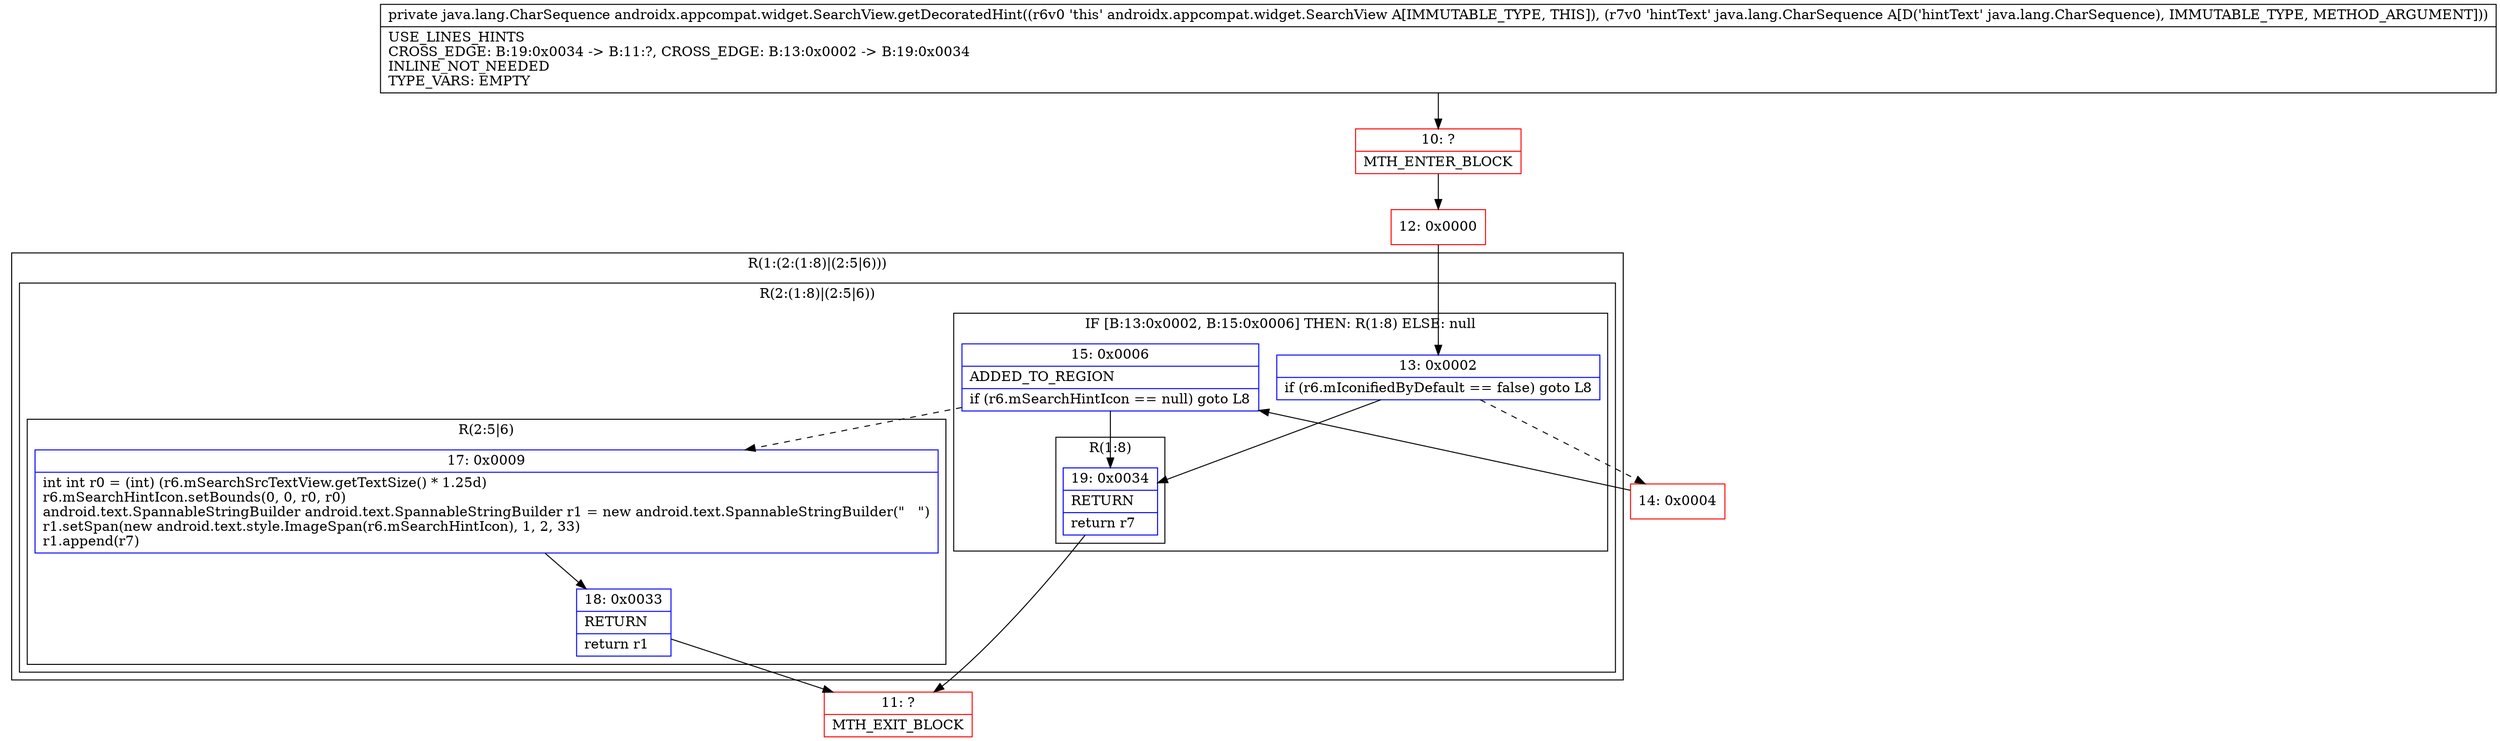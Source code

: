 digraph "CFG forandroidx.appcompat.widget.SearchView.getDecoratedHint(Ljava\/lang\/CharSequence;)Ljava\/lang\/CharSequence;" {
subgraph cluster_Region_1578661379 {
label = "R(1:(2:(1:8)|(2:5|6)))";
node [shape=record,color=blue];
subgraph cluster_Region_1299515860 {
label = "R(2:(1:8)|(2:5|6))";
node [shape=record,color=blue];
subgraph cluster_IfRegion_307532219 {
label = "IF [B:13:0x0002, B:15:0x0006] THEN: R(1:8) ELSE: null";
node [shape=record,color=blue];
Node_13 [shape=record,label="{13\:\ 0x0002|if (r6.mIconifiedByDefault == false) goto L8\l}"];
Node_15 [shape=record,label="{15\:\ 0x0006|ADDED_TO_REGION\l|if (r6.mSearchHintIcon == null) goto L8\l}"];
subgraph cluster_Region_1322680617 {
label = "R(1:8)";
node [shape=record,color=blue];
Node_19 [shape=record,label="{19\:\ 0x0034|RETURN\l|return r7\l}"];
}
}
subgraph cluster_Region_119731218 {
label = "R(2:5|6)";
node [shape=record,color=blue];
Node_17 [shape=record,label="{17\:\ 0x0009|int int r0 = (int) (r6.mSearchSrcTextView.getTextSize() * 1.25d)\lr6.mSearchHintIcon.setBounds(0, 0, r0, r0)\landroid.text.SpannableStringBuilder android.text.SpannableStringBuilder r1 = new android.text.SpannableStringBuilder(\"   \")\lr1.setSpan(new android.text.style.ImageSpan(r6.mSearchHintIcon), 1, 2, 33)\lr1.append(r7)\l}"];
Node_18 [shape=record,label="{18\:\ 0x0033|RETURN\l|return r1\l}"];
}
}
}
Node_10 [shape=record,color=red,label="{10\:\ ?|MTH_ENTER_BLOCK\l}"];
Node_12 [shape=record,color=red,label="{12\:\ 0x0000}"];
Node_14 [shape=record,color=red,label="{14\:\ 0x0004}"];
Node_11 [shape=record,color=red,label="{11\:\ ?|MTH_EXIT_BLOCK\l}"];
MethodNode[shape=record,label="{private java.lang.CharSequence androidx.appcompat.widget.SearchView.getDecoratedHint((r6v0 'this' androidx.appcompat.widget.SearchView A[IMMUTABLE_TYPE, THIS]), (r7v0 'hintText' java.lang.CharSequence A[D('hintText' java.lang.CharSequence), IMMUTABLE_TYPE, METHOD_ARGUMENT]))  | USE_LINES_HINTS\lCROSS_EDGE: B:19:0x0034 \-\> B:11:?, CROSS_EDGE: B:13:0x0002 \-\> B:19:0x0034\lINLINE_NOT_NEEDED\lTYPE_VARS: EMPTY\l}"];
MethodNode -> Node_10;Node_13 -> Node_14[style=dashed];
Node_13 -> Node_19;
Node_15 -> Node_17[style=dashed];
Node_15 -> Node_19;
Node_19 -> Node_11;
Node_17 -> Node_18;
Node_18 -> Node_11;
Node_10 -> Node_12;
Node_12 -> Node_13;
Node_14 -> Node_15;
}

